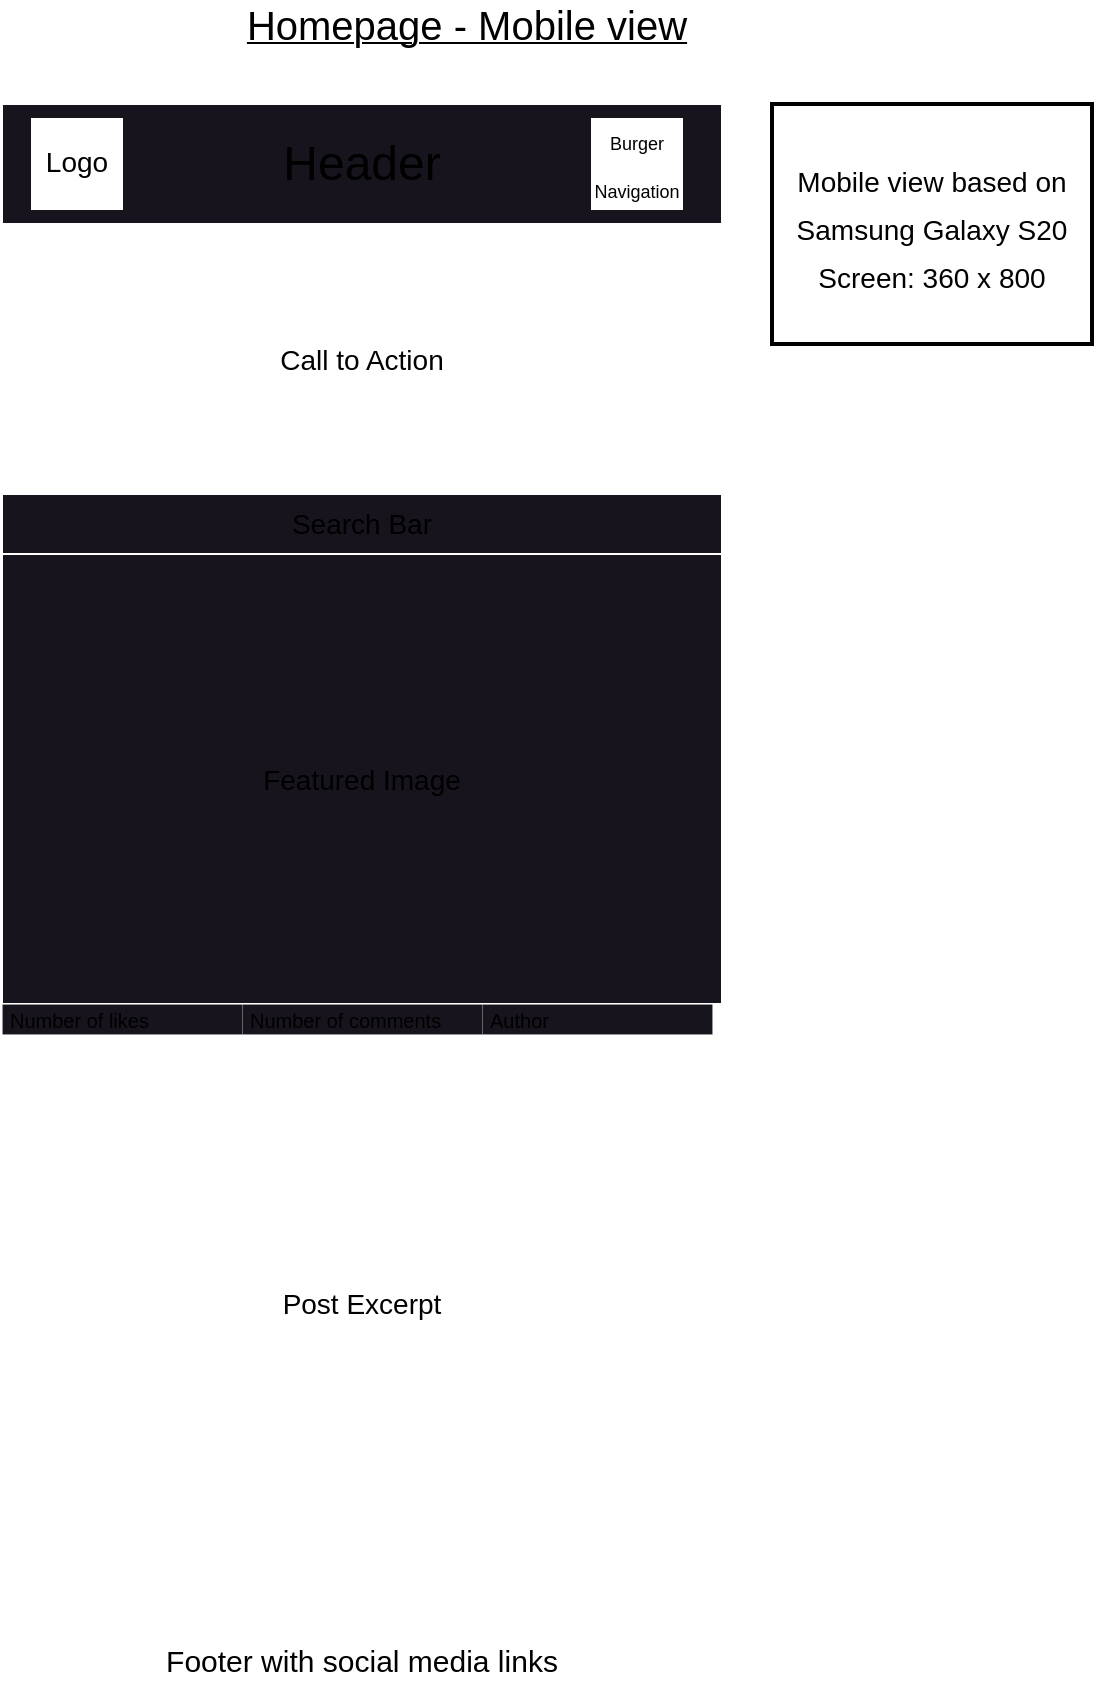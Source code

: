 <mxfile>
    <diagram id="fj6Aveu1ztHzceYZpA2e" name="Page-1">
        <mxGraphModel dx="1869" dy="366" grid="1" gridSize="5" guides="1" tooltips="1" connect="1" arrows="1" fold="1" page="1" pageScale="1" pageWidth="827" pageHeight="1169" math="0" shadow="0">
            <root>
                <mxCell id="0"/>
                <mxCell id="1" parent="0"/>
                <mxCell id="2" value="" style="rounded=0;whiteSpace=wrap;html=1;verticalAlign=bottom;movable=0;resizable=0;rotatable=0;deletable=0;editable=0;connectable=0;fillColor=#000000;strokeColor=#FFFFFF;" parent="1" vertex="1">
                    <mxGeometry x="-720" y="155" width="360" height="800" as="geometry"/>
                </mxCell>
                <mxCell id="7" value="Call to Action" style="rounded=0;whiteSpace=wrap;html=1;fontSize=14;movable=0;resizable=0;rotatable=0;deletable=0;editable=0;connectable=0;strokeColor=#FFFFFF;" parent="1" vertex="1">
                    <mxGeometry x="-720" y="215" width="360" height="135" as="geometry"/>
                </mxCell>
                <mxCell id="10" value="&lt;font style=&quot;font-size: 15px;&quot;&gt;Footer with social media links&lt;/font&gt;" style="rounded=0;whiteSpace=wrap;html=1;fontSize=15;movable=0;resizable=0;rotatable=0;deletable=0;editable=0;connectable=0;strokeColor=#FFFFFF;" parent="1" vertex="1">
                    <mxGeometry x="-720" y="910" width="360" height="45" as="geometry"/>
                </mxCell>
                <mxCell id="11" value="Header" style="rounded=0;whiteSpace=wrap;html=1;fontSize=24;fillColor=#18141D;movable=0;resizable=0;rotatable=0;deletable=0;editable=0;connectable=0;strokeColor=#FFFFFF;" parent="1" vertex="1">
                    <mxGeometry x="-720" y="155" width="360" height="60" as="geometry"/>
                </mxCell>
                <mxCell id="12" value="&lt;font style=&quot;font-size: 9px;&quot;&gt;Burger Navigation&lt;/font&gt;" style="whiteSpace=wrap;html=1;aspect=fixed;fontSize=20;verticalAlign=bottom;gradientColor=none;fillColor=default;strokeWidth=1;horizontal=1;labelPosition=center;verticalLabelPosition=middle;align=center;movable=0;resizable=0;rotatable=0;deletable=0;editable=0;connectable=0;fontFamily=Helvetica;strokeColor=#FFFFFF;spacing=1;" parent="1" vertex="1">
                    <mxGeometry x="-425" y="162.5" width="45" height="45" as="geometry"/>
                </mxCell>
                <mxCell id="15" value="&lt;font style=&quot;font-size: 14px;&quot;&gt;Logo&lt;/font&gt;" style="whiteSpace=wrap;html=1;aspect=fixed;fontSize=24;verticalAlign=bottom;gradientColor=none;fillColor=default;strokeWidth=1;horizontal=1;labelPosition=center;verticalLabelPosition=middle;align=center;movable=0;resizable=0;rotatable=0;deletable=0;editable=0;connectable=0;strokeColor=#FFFFFF;spacing=12;" parent="1" vertex="1">
                    <mxGeometry x="-705" y="162.5" width="45" height="45" as="geometry"/>
                </mxCell>
                <mxCell id="18" value="&lt;font style=&quot;font-size: 14px;&quot;&gt;Post Excerpt&lt;/font&gt;" style="rounded=0;whiteSpace=wrap;html=1;strokeColor=#FFFFFF;fontFamily=Helvetica;fontSize=11;fontColor=default;fillColor=default;movable=0;resizable=0;rotatable=0;deletable=0;editable=0;connectable=0;" parent="1" vertex="1">
                    <mxGeometry x="-720" y="600" width="360" height="310" as="geometry"/>
                </mxCell>
                <mxCell id="22" value="&lt;font style=&quot;font-size: 20px;&quot;&gt;Homepage - Mobile view&lt;/font&gt;" style="text;html=1;strokeColor=#FFFFFF;fillColor=default;align=center;verticalAlign=middle;whiteSpace=wrap;rounded=0;fontFamily=Helvetica;fontSize=10;fontStyle=4;strokeWidth=2;movable=0;resizable=0;rotatable=0;deletable=0;editable=0;connectable=0;" parent="1" vertex="1">
                    <mxGeometry x="-615" y="105" width="255" height="20" as="geometry"/>
                </mxCell>
                <mxCell id="24" value="&lt;span style=&quot;font-size: 14px;&quot;&gt;Mobile view based on Samsung Galaxy S20 Screen: 360 x 800&lt;/span&gt;" style="text;html=1;strokeColor=default;fillColor=default;align=center;verticalAlign=middle;whiteSpace=wrap;rounded=0;fontFamily=Helvetica;fontSize=20;fontColor=default;strokeWidth=2;movable=0;resizable=0;rotatable=0;deletable=0;editable=0;connectable=0;" parent="1" vertex="1">
                    <mxGeometry x="-335" y="155" width="160" height="120" as="geometry"/>
                </mxCell>
                <mxCell id="25" value="&lt;font style=&quot;font-size: 14px;&quot;&gt;Featured Image&lt;/font&gt;" style="rounded=0;whiteSpace=wrap;html=1;fillColor=#18141D;strokeColor=#FFFFFF;movable=0;resizable=0;rotatable=0;deletable=0;editable=0;connectable=0;" parent="1" vertex="1">
                    <mxGeometry x="-720" y="380" width="360" height="225" as="geometry"/>
                </mxCell>
                <mxCell id="27" value="Author" style="rounded=0;whiteSpace=wrap;html=1;strokeColor=#FFFFFF;strokeWidth=0;fontSize=10;fillColor=#18141D;align=left;spacingLeft=2;verticalAlign=middle;movable=0;resizable=0;rotatable=0;deletable=0;editable=0;connectable=0;" parent="1" vertex="1">
                    <mxGeometry x="-480" y="605" width="115" height="15" as="geometry"/>
                </mxCell>
                <mxCell id="28" value="Number of likes" style="rounded=0;whiteSpace=wrap;html=1;strokeColor=#FFFFFF;strokeWidth=0;fontSize=10;fillColor=#18141D;align=left;spacingLeft=2;verticalAlign=middle;movable=0;resizable=0;rotatable=0;deletable=0;editable=0;connectable=0;" parent="1" vertex="1">
                    <mxGeometry x="-720" y="605" width="120" height="15" as="geometry"/>
                </mxCell>
                <mxCell id="29" value="Number of comments" style="rounded=0;whiteSpace=wrap;html=1;strokeColor=#FFFFFF;strokeWidth=0;fontSize=10;fillColor=#18141D;align=left;spacingLeft=2;verticalAlign=middle;movable=0;resizable=0;rotatable=0;deletable=0;editable=0;connectable=0;" parent="1" vertex="1">
                    <mxGeometry x="-600" y="605" width="120" height="15" as="geometry"/>
                </mxCell>
                <mxCell id="31" value="&lt;font style=&quot;font-size: 14px;&quot;&gt;Search Bar&lt;/font&gt;" style="rounded=0;whiteSpace=wrap;html=1;strokeColor=#FFFFFF;fontSize=9;fillColor=#18141D;movable=0;resizable=0;rotatable=0;deletable=0;editable=0;connectable=0;" parent="1" vertex="1">
                    <mxGeometry x="-720" y="350" width="360" height="30" as="geometry"/>
                </mxCell>
            </root>
        </mxGraphModel>
    </diagram>
</mxfile>